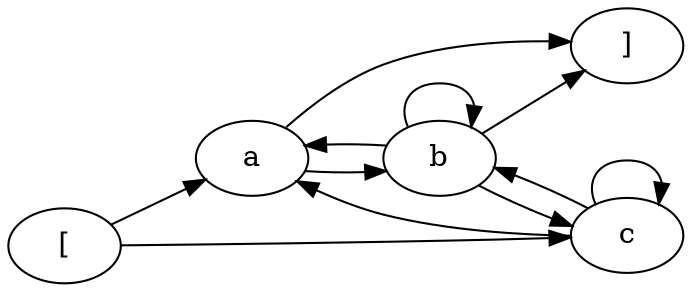 digraph G {
rankdir = LR
label = "";
esg0_vertex0 -> esg0_vertex1;
esg0_vertex0 -> esg0_vertex3;
esg0_vertex2 -> esg0_vertex4;
esg0_vertex1 -> esg0_vertex4;
esg0_vertex2 -> esg0_vertex2;
esg0_vertex3 -> esg0_vertex3;
esg0_vertex1 -> esg0_vertex2;
esg0_vertex2 -> esg0_vertex3;
esg0_vertex3 -> esg0_vertex1;
esg0_vertex2 -> esg0_vertex1;
esg0_vertex3 -> esg0_vertex2;
esg0_vertex0 [label = "["]
esg0_vertex1 [label = "a"]
esg0_vertex3 [label = "c"]
esg0_vertex2 [label = "b"]
esg0_vertex4 [label = "]"]
}
